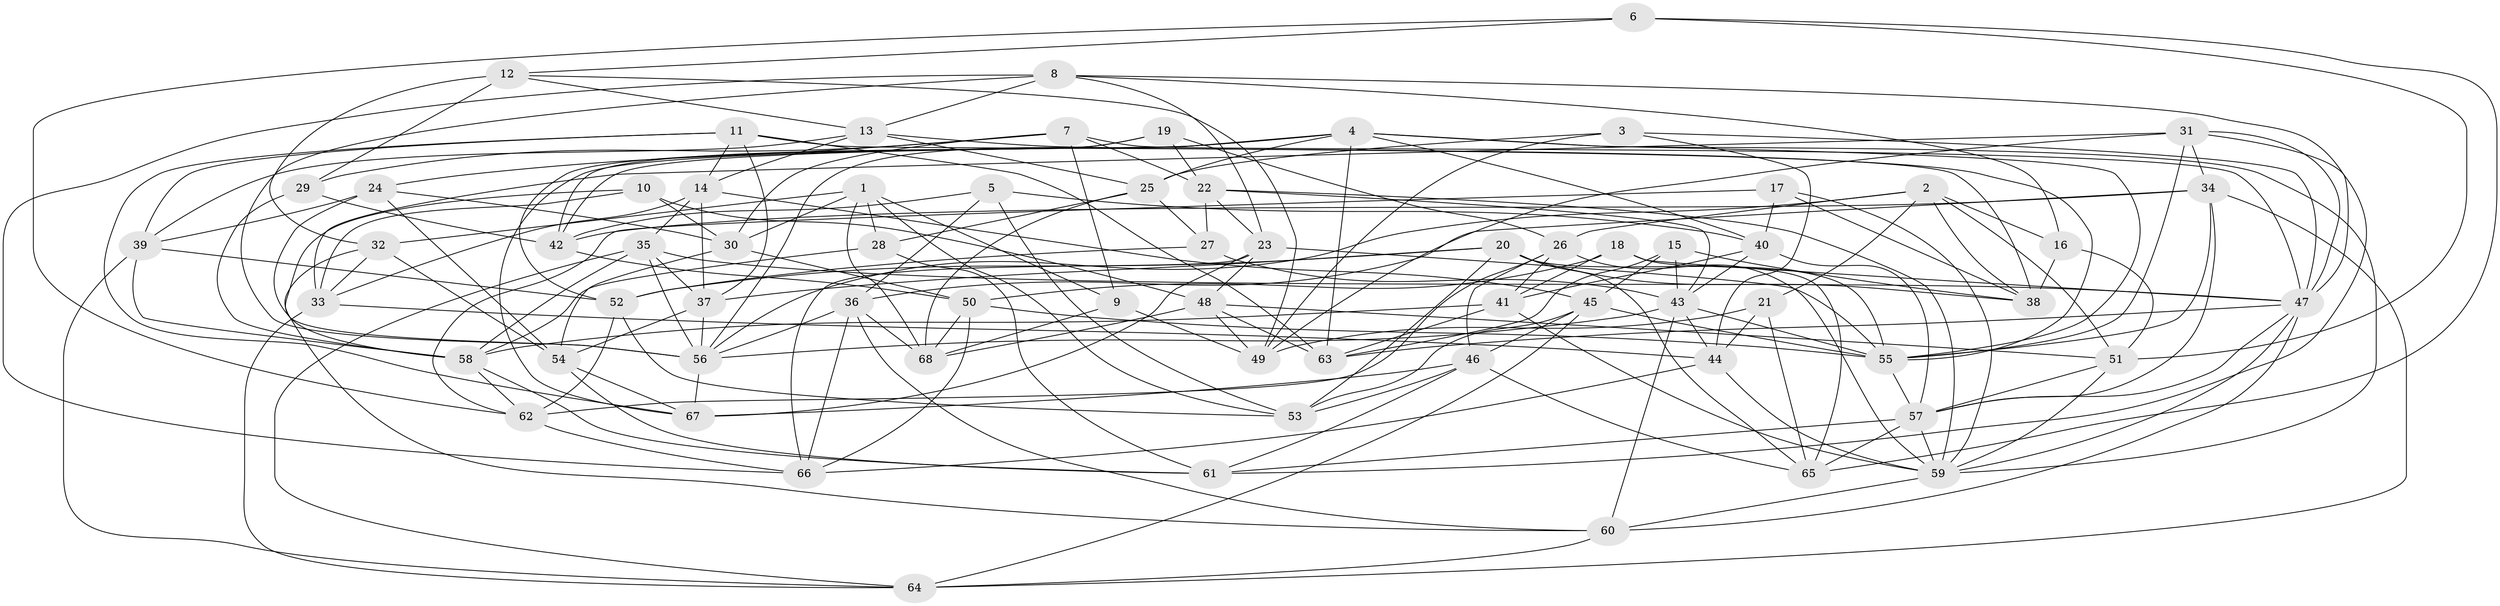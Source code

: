 // original degree distribution, {4: 1.0}
// Generated by graph-tools (version 1.1) at 2025/50/03/09/25 03:50:44]
// undirected, 68 vertices, 200 edges
graph export_dot {
graph [start="1"]
  node [color=gray90,style=filled];
  1;
  2;
  3;
  4;
  5;
  6;
  7;
  8;
  9;
  10;
  11;
  12;
  13;
  14;
  15;
  16;
  17;
  18;
  19;
  20;
  21;
  22;
  23;
  24;
  25;
  26;
  27;
  28;
  29;
  30;
  31;
  32;
  33;
  34;
  35;
  36;
  37;
  38;
  39;
  40;
  41;
  42;
  43;
  44;
  45;
  46;
  47;
  48;
  49;
  50;
  51;
  52;
  53;
  54;
  55;
  56;
  57;
  58;
  59;
  60;
  61;
  62;
  63;
  64;
  65;
  66;
  67;
  68;
  1 -- 9 [weight=1.0];
  1 -- 28 [weight=1.0];
  1 -- 30 [weight=1.0];
  1 -- 32 [weight=1.0];
  1 -- 53 [weight=1.0];
  1 -- 68 [weight=1.0];
  2 -- 16 [weight=1.0];
  2 -- 21 [weight=1.0];
  2 -- 26 [weight=1.0];
  2 -- 38 [weight=1.0];
  2 -- 51 [weight=1.0];
  2 -- 56 [weight=1.0];
  3 -- 25 [weight=1.0];
  3 -- 44 [weight=1.0];
  3 -- 47 [weight=1.0];
  3 -- 49 [weight=1.0];
  4 -- 25 [weight=1.0];
  4 -- 40 [weight=1.0];
  4 -- 42 [weight=1.0];
  4 -- 55 [weight=1.0];
  4 -- 56 [weight=1.0];
  4 -- 59 [weight=1.0];
  4 -- 63 [weight=1.0];
  4 -- 67 [weight=1.0];
  5 -- 36 [weight=1.0];
  5 -- 40 [weight=1.0];
  5 -- 42 [weight=1.0];
  5 -- 53 [weight=1.0];
  6 -- 12 [weight=1.0];
  6 -- 51 [weight=1.0];
  6 -- 62 [weight=1.0];
  6 -- 65 [weight=1.0];
  7 -- 9 [weight=1.0];
  7 -- 22 [weight=1.0];
  7 -- 24 [weight=1.0];
  7 -- 29 [weight=1.0];
  7 -- 30 [weight=1.0];
  7 -- 47 [weight=1.0];
  8 -- 13 [weight=1.0];
  8 -- 16 [weight=1.0];
  8 -- 23 [weight=1.0];
  8 -- 47 [weight=1.0];
  8 -- 56 [weight=1.0];
  8 -- 66 [weight=1.0];
  9 -- 49 [weight=1.0];
  9 -- 68 [weight=1.0];
  10 -- 30 [weight=1.0];
  10 -- 33 [weight=1.0];
  10 -- 48 [weight=1.0];
  10 -- 58 [weight=1.0];
  11 -- 14 [weight=1.0];
  11 -- 37 [weight=1.0];
  11 -- 38 [weight=1.0];
  11 -- 39 [weight=1.0];
  11 -- 63 [weight=1.0];
  11 -- 67 [weight=1.0];
  12 -- 13 [weight=1.0];
  12 -- 29 [weight=1.0];
  12 -- 32 [weight=2.0];
  12 -- 49 [weight=1.0];
  13 -- 14 [weight=1.0];
  13 -- 25 [weight=1.0];
  13 -- 39 [weight=1.0];
  13 -- 55 [weight=1.0];
  14 -- 33 [weight=1.0];
  14 -- 35 [weight=1.0];
  14 -- 37 [weight=1.0];
  14 -- 45 [weight=1.0];
  15 -- 38 [weight=1.0];
  15 -- 43 [weight=1.0];
  15 -- 45 [weight=1.0];
  15 -- 63 [weight=1.0];
  16 -- 38 [weight=1.0];
  16 -- 51 [weight=1.0];
  17 -- 38 [weight=1.0];
  17 -- 40 [weight=1.0];
  17 -- 59 [weight=1.0];
  17 -- 62 [weight=1.0];
  18 -- 41 [weight=1.0];
  18 -- 47 [weight=1.0];
  18 -- 50 [weight=1.0];
  18 -- 65 [weight=1.0];
  19 -- 22 [weight=1.0];
  19 -- 26 [weight=1.0];
  19 -- 42 [weight=1.0];
  19 -- 52 [weight=1.0];
  20 -- 37 [weight=1.0];
  20 -- 38 [weight=1.0];
  20 -- 52 [weight=1.0];
  20 -- 53 [weight=1.0];
  20 -- 55 [weight=1.0];
  20 -- 65 [weight=1.0];
  21 -- 44 [weight=1.0];
  21 -- 49 [weight=1.0];
  21 -- 65 [weight=1.0];
  22 -- 23 [weight=1.0];
  22 -- 27 [weight=1.0];
  22 -- 43 [weight=1.0];
  22 -- 59 [weight=1.0];
  23 -- 48 [weight=1.0];
  23 -- 55 [weight=1.0];
  23 -- 66 [weight=1.0];
  23 -- 67 [weight=1.0];
  24 -- 30 [weight=1.0];
  24 -- 39 [weight=1.0];
  24 -- 54 [weight=1.0];
  24 -- 56 [weight=2.0];
  25 -- 27 [weight=1.0];
  25 -- 28 [weight=1.0];
  25 -- 68 [weight=1.0];
  26 -- 41 [weight=1.0];
  26 -- 46 [weight=1.0];
  26 -- 59 [weight=1.0];
  26 -- 62 [weight=1.0];
  27 -- 43 [weight=1.0];
  27 -- 52 [weight=1.0];
  28 -- 58 [weight=1.0];
  28 -- 61 [weight=1.0];
  29 -- 42 [weight=1.0];
  29 -- 58 [weight=1.0];
  30 -- 50 [weight=1.0];
  30 -- 54 [weight=1.0];
  31 -- 33 [weight=1.0];
  31 -- 34 [weight=1.0];
  31 -- 47 [weight=1.0];
  31 -- 49 [weight=1.0];
  31 -- 55 [weight=1.0];
  31 -- 61 [weight=1.0];
  32 -- 33 [weight=1.0];
  32 -- 54 [weight=1.0];
  32 -- 60 [weight=1.0];
  33 -- 44 [weight=1.0];
  33 -- 64 [weight=1.0];
  34 -- 36 [weight=1.0];
  34 -- 42 [weight=1.0];
  34 -- 55 [weight=1.0];
  34 -- 57 [weight=1.0];
  34 -- 64 [weight=1.0];
  35 -- 37 [weight=1.0];
  35 -- 47 [weight=1.0];
  35 -- 56 [weight=1.0];
  35 -- 58 [weight=1.0];
  35 -- 64 [weight=1.0];
  36 -- 56 [weight=1.0];
  36 -- 60 [weight=1.0];
  36 -- 66 [weight=1.0];
  36 -- 68 [weight=1.0];
  37 -- 54 [weight=1.0];
  37 -- 56 [weight=1.0];
  39 -- 52 [weight=1.0];
  39 -- 58 [weight=1.0];
  39 -- 64 [weight=1.0];
  40 -- 41 [weight=1.0];
  40 -- 43 [weight=1.0];
  40 -- 57 [weight=1.0];
  41 -- 58 [weight=1.0];
  41 -- 59 [weight=1.0];
  41 -- 63 [weight=1.0];
  42 -- 50 [weight=1.0];
  43 -- 44 [weight=1.0];
  43 -- 55 [weight=1.0];
  43 -- 56 [weight=1.0];
  43 -- 60 [weight=1.0];
  44 -- 59 [weight=1.0];
  44 -- 66 [weight=1.0];
  45 -- 46 [weight=1.0];
  45 -- 53 [weight=1.0];
  45 -- 55 [weight=1.0];
  45 -- 64 [weight=1.0];
  46 -- 53 [weight=1.0];
  46 -- 61 [weight=1.0];
  46 -- 65 [weight=1.0];
  46 -- 67 [weight=1.0];
  47 -- 57 [weight=1.0];
  47 -- 59 [weight=1.0];
  47 -- 60 [weight=1.0];
  47 -- 63 [weight=1.0];
  48 -- 49 [weight=1.0];
  48 -- 51 [weight=1.0];
  48 -- 63 [weight=1.0];
  48 -- 68 [weight=1.0];
  50 -- 55 [weight=1.0];
  50 -- 66 [weight=1.0];
  50 -- 68 [weight=1.0];
  51 -- 57 [weight=1.0];
  51 -- 59 [weight=1.0];
  52 -- 53 [weight=1.0];
  52 -- 62 [weight=1.0];
  54 -- 61 [weight=1.0];
  54 -- 67 [weight=1.0];
  55 -- 57 [weight=1.0];
  56 -- 67 [weight=1.0];
  57 -- 59 [weight=1.0];
  57 -- 61 [weight=1.0];
  57 -- 65 [weight=1.0];
  58 -- 61 [weight=1.0];
  58 -- 62 [weight=1.0];
  59 -- 60 [weight=1.0];
  60 -- 64 [weight=1.0];
  62 -- 66 [weight=1.0];
}
